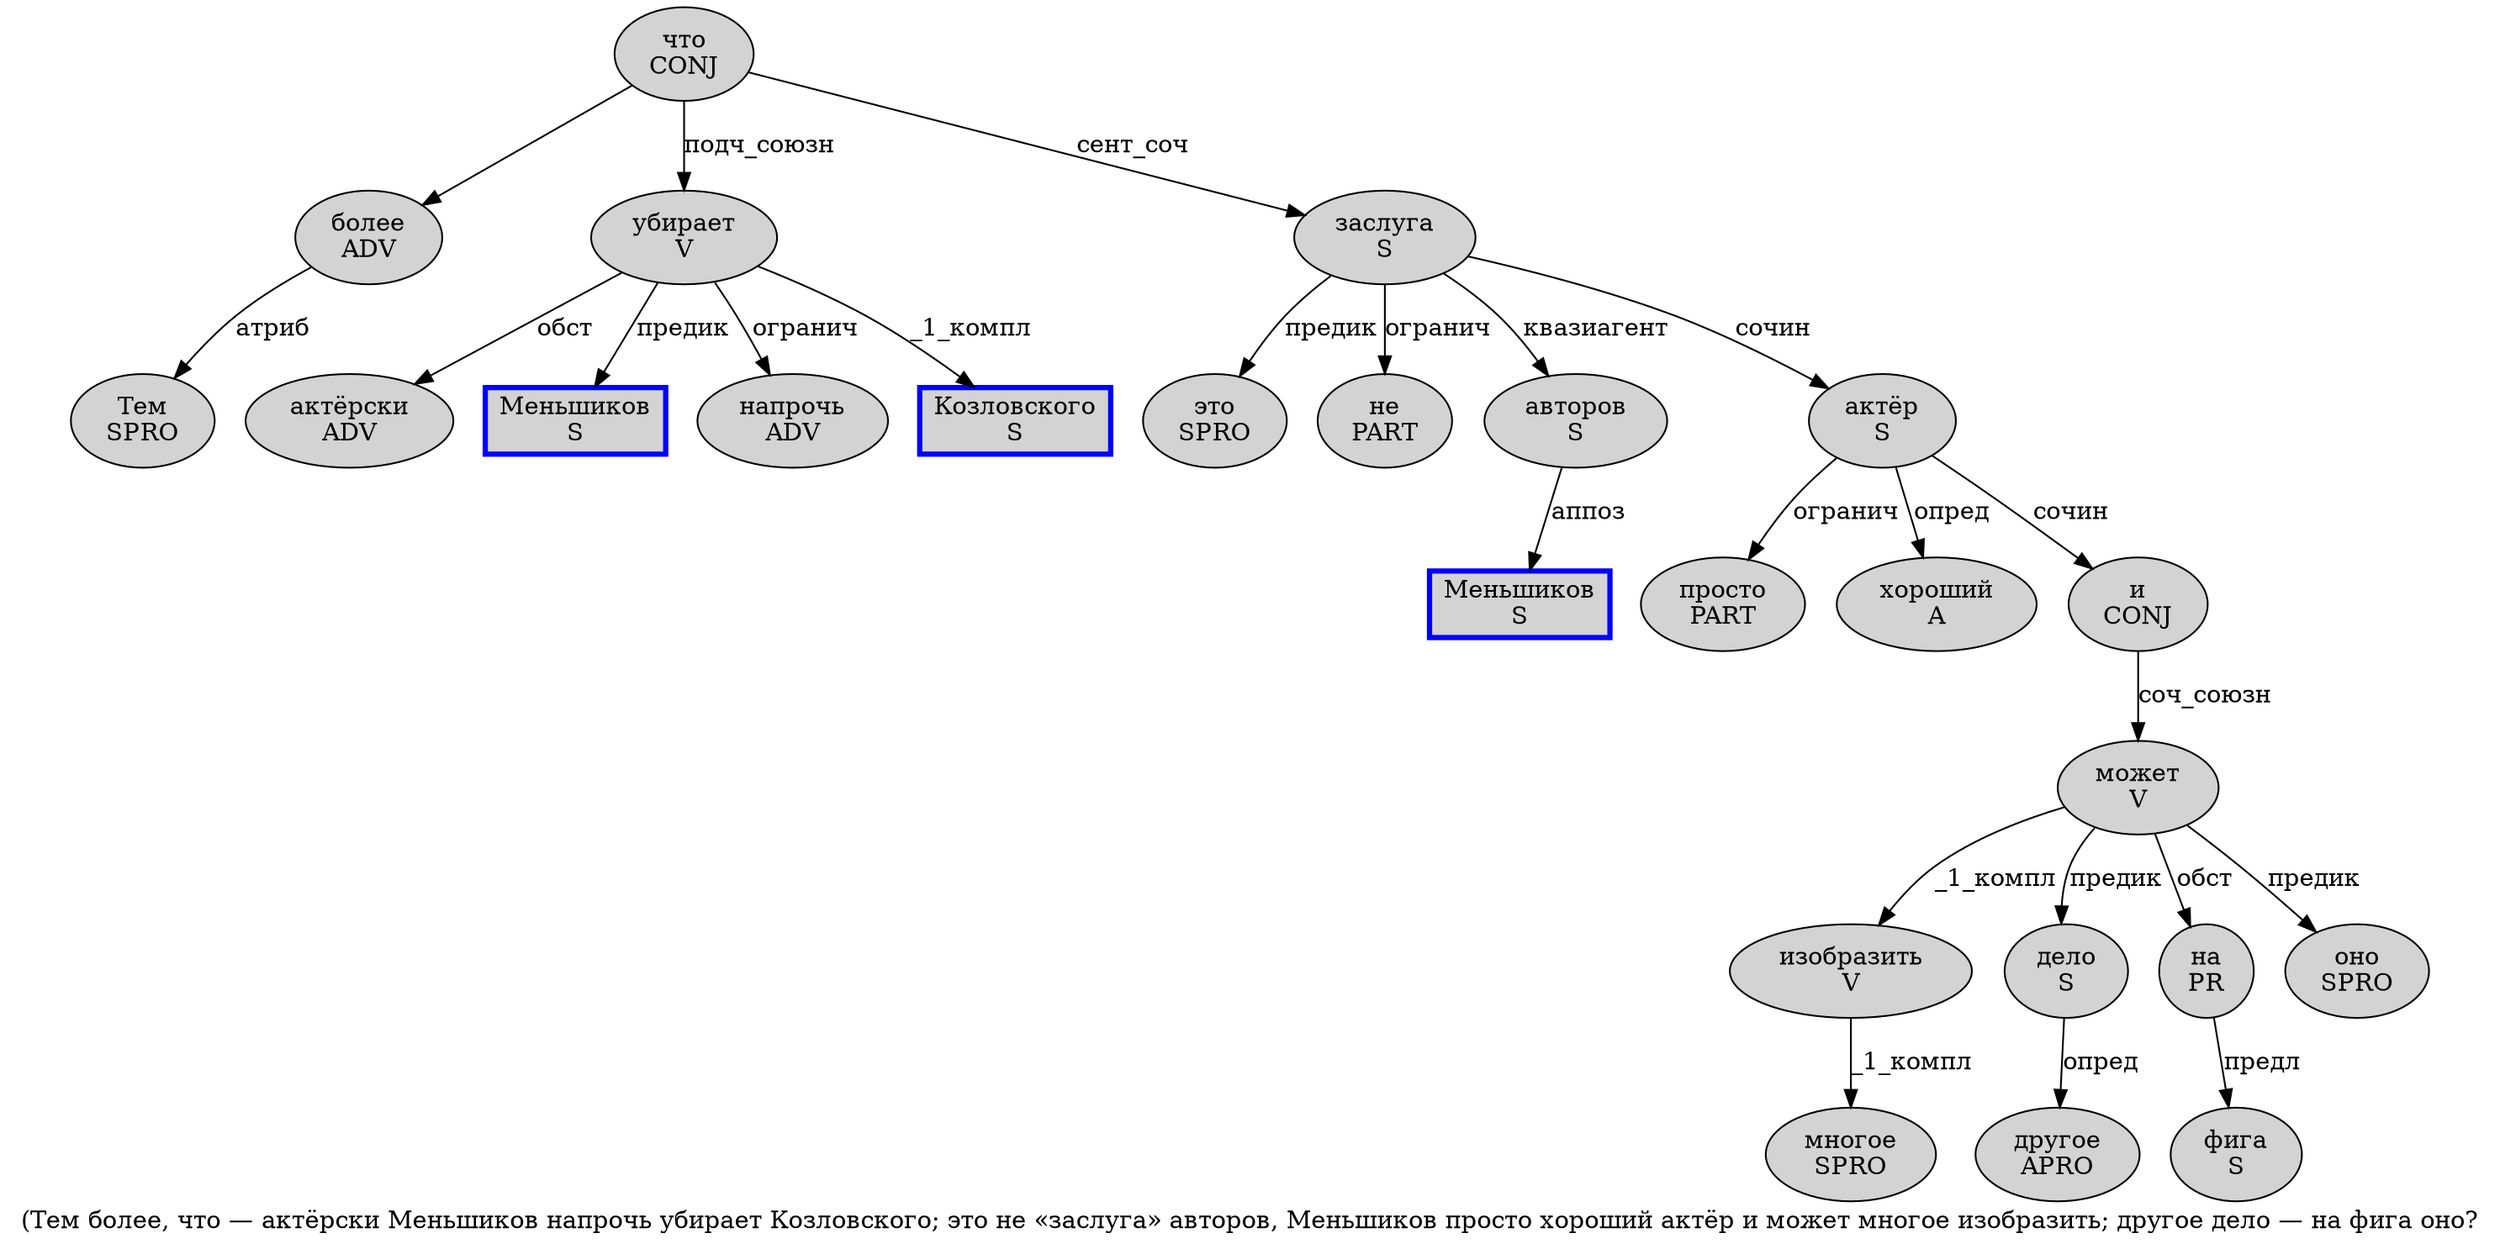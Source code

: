 digraph SENTENCE_3626 {
	graph [label="(Тем более, что — актёрски Меньшиков напрочь убирает Козловского; это не «заслуга» авторов, Меньшиков просто хороший актёр и может многое изобразить; другое дело — на фига оно?"]
	node [style=filled]
		1 [label="Тем
SPRO" color="" fillcolor=lightgray penwidth=1 shape=ellipse]
		2 [label="более
ADV" color="" fillcolor=lightgray penwidth=1 shape=ellipse]
		4 [label="что
CONJ" color="" fillcolor=lightgray penwidth=1 shape=ellipse]
		6 [label="актёрски
ADV" color="" fillcolor=lightgray penwidth=1 shape=ellipse]
		7 [label="Меньшиков
S" color=blue fillcolor=lightgray penwidth=3 shape=box]
		8 [label="напрочь
ADV" color="" fillcolor=lightgray penwidth=1 shape=ellipse]
		9 [label="убирает
V" color="" fillcolor=lightgray penwidth=1 shape=ellipse]
		10 [label="Козловского
S" color=blue fillcolor=lightgray penwidth=3 shape=box]
		12 [label="это
SPRO" color="" fillcolor=lightgray penwidth=1 shape=ellipse]
		13 [label="не
PART" color="" fillcolor=lightgray penwidth=1 shape=ellipse]
		15 [label="заслуга
S" color="" fillcolor=lightgray penwidth=1 shape=ellipse]
		17 [label="авторов
S" color="" fillcolor=lightgray penwidth=1 shape=ellipse]
		19 [label="Меньшиков
S" color=blue fillcolor=lightgray penwidth=3 shape=box]
		20 [label="просто
PART" color="" fillcolor=lightgray penwidth=1 shape=ellipse]
		21 [label="хороший
A" color="" fillcolor=lightgray penwidth=1 shape=ellipse]
		22 [label="актёр
S" color="" fillcolor=lightgray penwidth=1 shape=ellipse]
		23 [label="и
CONJ" color="" fillcolor=lightgray penwidth=1 shape=ellipse]
		24 [label="может
V" color="" fillcolor=lightgray penwidth=1 shape=ellipse]
		25 [label="многое
SPRO" color="" fillcolor=lightgray penwidth=1 shape=ellipse]
		26 [label="изобразить
V" color="" fillcolor=lightgray penwidth=1 shape=ellipse]
		28 [label="другое
APRO" color="" fillcolor=lightgray penwidth=1 shape=ellipse]
		29 [label="дело
S" color="" fillcolor=lightgray penwidth=1 shape=ellipse]
		31 [label="на
PR" color="" fillcolor=lightgray penwidth=1 shape=ellipse]
		32 [label="фига
S" color="" fillcolor=lightgray penwidth=1 shape=ellipse]
		33 [label="оно
SPRO" color="" fillcolor=lightgray penwidth=1 shape=ellipse]
			23 -> 24 [label="соч_союзн"]
			26 -> 25 [label="_1_компл"]
			2 -> 1 [label="атриб"]
			9 -> 6 [label="обст"]
			9 -> 7 [label="предик"]
			9 -> 8 [label="огранич"]
			9 -> 10 [label="_1_компл"]
			22 -> 20 [label="огранич"]
			22 -> 21 [label="опред"]
			22 -> 23 [label="сочин"]
			15 -> 12 [label="предик"]
			15 -> 13 [label="огранич"]
			15 -> 17 [label="квазиагент"]
			15 -> 22 [label="сочин"]
			31 -> 32 [label="предл"]
			29 -> 28 [label="опред"]
			4 -> 2
			4 -> 9 [label="подч_союзн"]
			4 -> 15 [label="сент_соч"]
			24 -> 26 [label="_1_компл"]
			24 -> 29 [label="предик"]
			24 -> 31 [label="обст"]
			24 -> 33 [label="предик"]
			17 -> 19 [label="аппоз"]
}